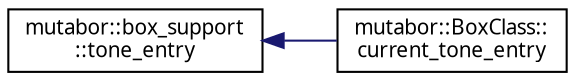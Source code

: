 digraph "Grafische Darstellung der Klassenhierarchie"
{
  edge [fontname="Sans",fontsize="10",labelfontname="Sans",labelfontsize="10"];
  node [fontname="Sans",fontsize="10",shape=record];
  rankdir="LR";
  Node0 [label="mutabor::box_support\l::tone_entry",height=0.2,width=0.4,color="black", fillcolor="white", style="filled",URL="$df/dc1/structmutabor_1_1box__support_1_1tone__entry.html"];
  Node0 -> Node1 [dir="back",color="midnightblue",fontsize="10",style="solid",fontname="Sans"];
  Node1 [label="mutabor::BoxClass::\lcurrent_tone_entry",height=0.2,width=0.4,color="black", fillcolor="white", style="filled",URL="$d3/d00/structmutabor_1_1BoxClass_1_1current__tone__entry.html"];
}
